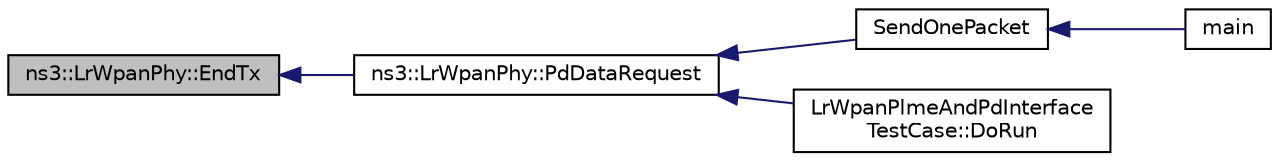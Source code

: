 digraph "ns3::LrWpanPhy::EndTx"
{
  edge [fontname="Helvetica",fontsize="10",labelfontname="Helvetica",labelfontsize="10"];
  node [fontname="Helvetica",fontsize="10",shape=record];
  rankdir="LR";
  Node1 [label="ns3::LrWpanPhy::EndTx",height=0.2,width=0.4,color="black", fillcolor="grey75", style="filled", fontcolor="black"];
  Node1 -> Node2 [dir="back",color="midnightblue",fontsize="10",style="solid"];
  Node2 [label="ns3::LrWpanPhy::PdDataRequest",height=0.2,width=0.4,color="black", fillcolor="white", style="filled",URL="$d6/d61/classns3_1_1LrWpanPhy.html#a44d119b7c56658e97c99d9524e42f48f"];
  Node2 -> Node3 [dir="back",color="midnightblue",fontsize="10",style="solid"];
  Node3 [label="SendOnePacket",height=0.2,width=0.4,color="black", fillcolor="white", style="filled",URL="$d9/d2b/lr-wpan-phy-test_8cc.html#a297aa23c603d090d628885484e785ebf"];
  Node3 -> Node4 [dir="back",color="midnightblue",fontsize="10",style="solid"];
  Node4 [label="main",height=0.2,width=0.4,color="black", fillcolor="white", style="filled",URL="$d9/d2b/lr-wpan-phy-test_8cc.html#a0ddf1224851353fc92bfbff6f499fa97"];
  Node2 -> Node5 [dir="back",color="midnightblue",fontsize="10",style="solid"];
  Node5 [label="LrWpanPlmeAndPdInterface\lTestCase::DoRun",height=0.2,width=0.4,color="black", fillcolor="white", style="filled",URL="$d6/d9f/classLrWpanPlmeAndPdInterfaceTestCase.html#a2d79b8be9839f74b689ac04a8c5e18ce",tooltip="Implementation to actually run this TestCase. "];
}
